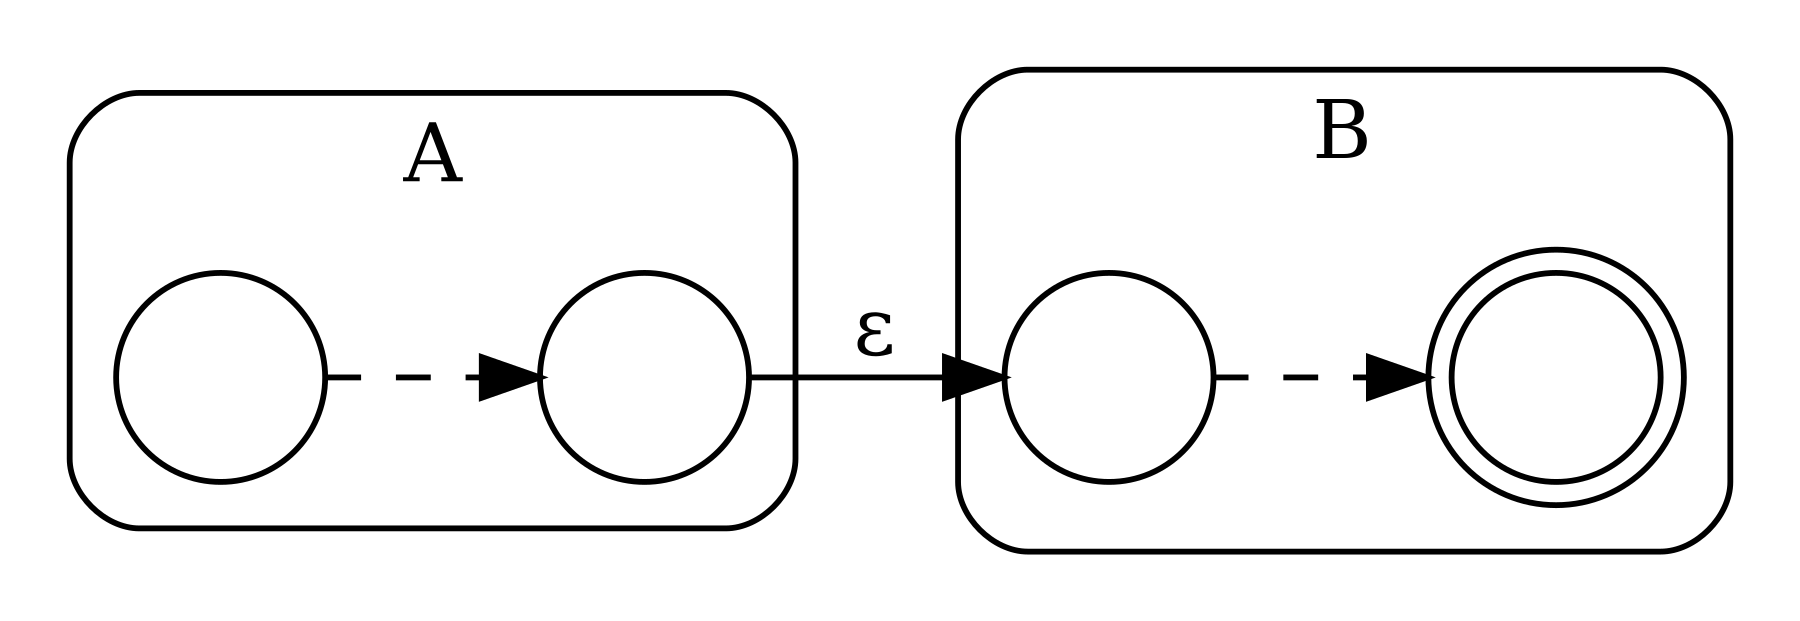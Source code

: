 digraph finite_state_machine {
	rankdir=LR;
	size="12,9!"
	node [ 
        label = "";
        shape = doublecircle;
    ]; n3;
	node [ shape=circle ];
    subgraph cluster_0 {
        style=rounded;
        color=black;
        label=A;
        n0 -> n1 [ style=dashed ];
    }
    subgraph cluster_2 {
        style=rounded;
        color=black;
        label=B;
        n2 -> n3 [ style=dashed ];
    }
    n1 -> n2 [ label="ε" ];

}
